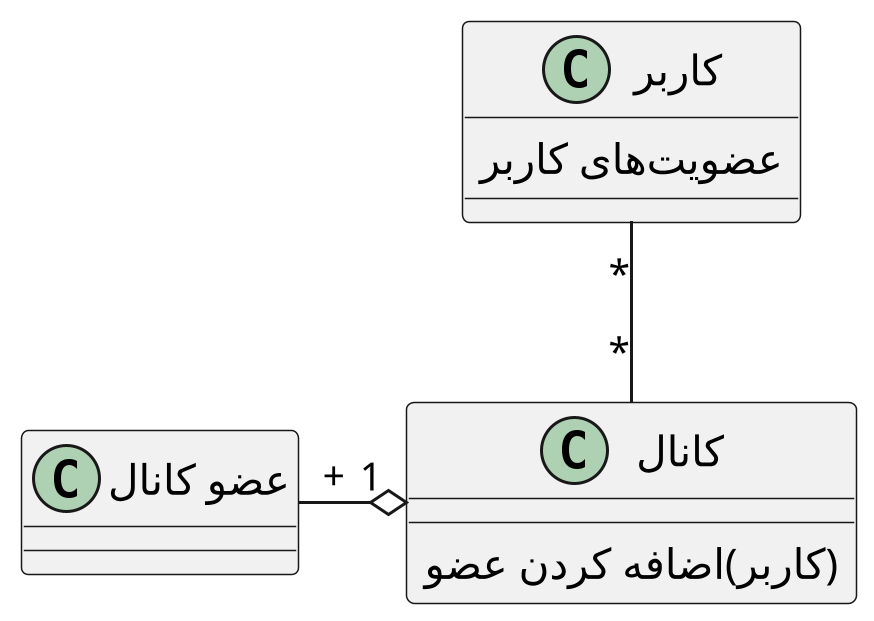 @startuml join_chanel

scale 3
skinparam DefaultFontName B Nazanin


class "کاربر" as user {
    عضویت‌های کاربر
}

class "کانال" as chanel {
    (کاربر)اضافه کردن عضو
}

class "عضو کانال" as member {
}

user "*" -- "*" chanel
chanel "1" o-left- "+" member

@enduml
